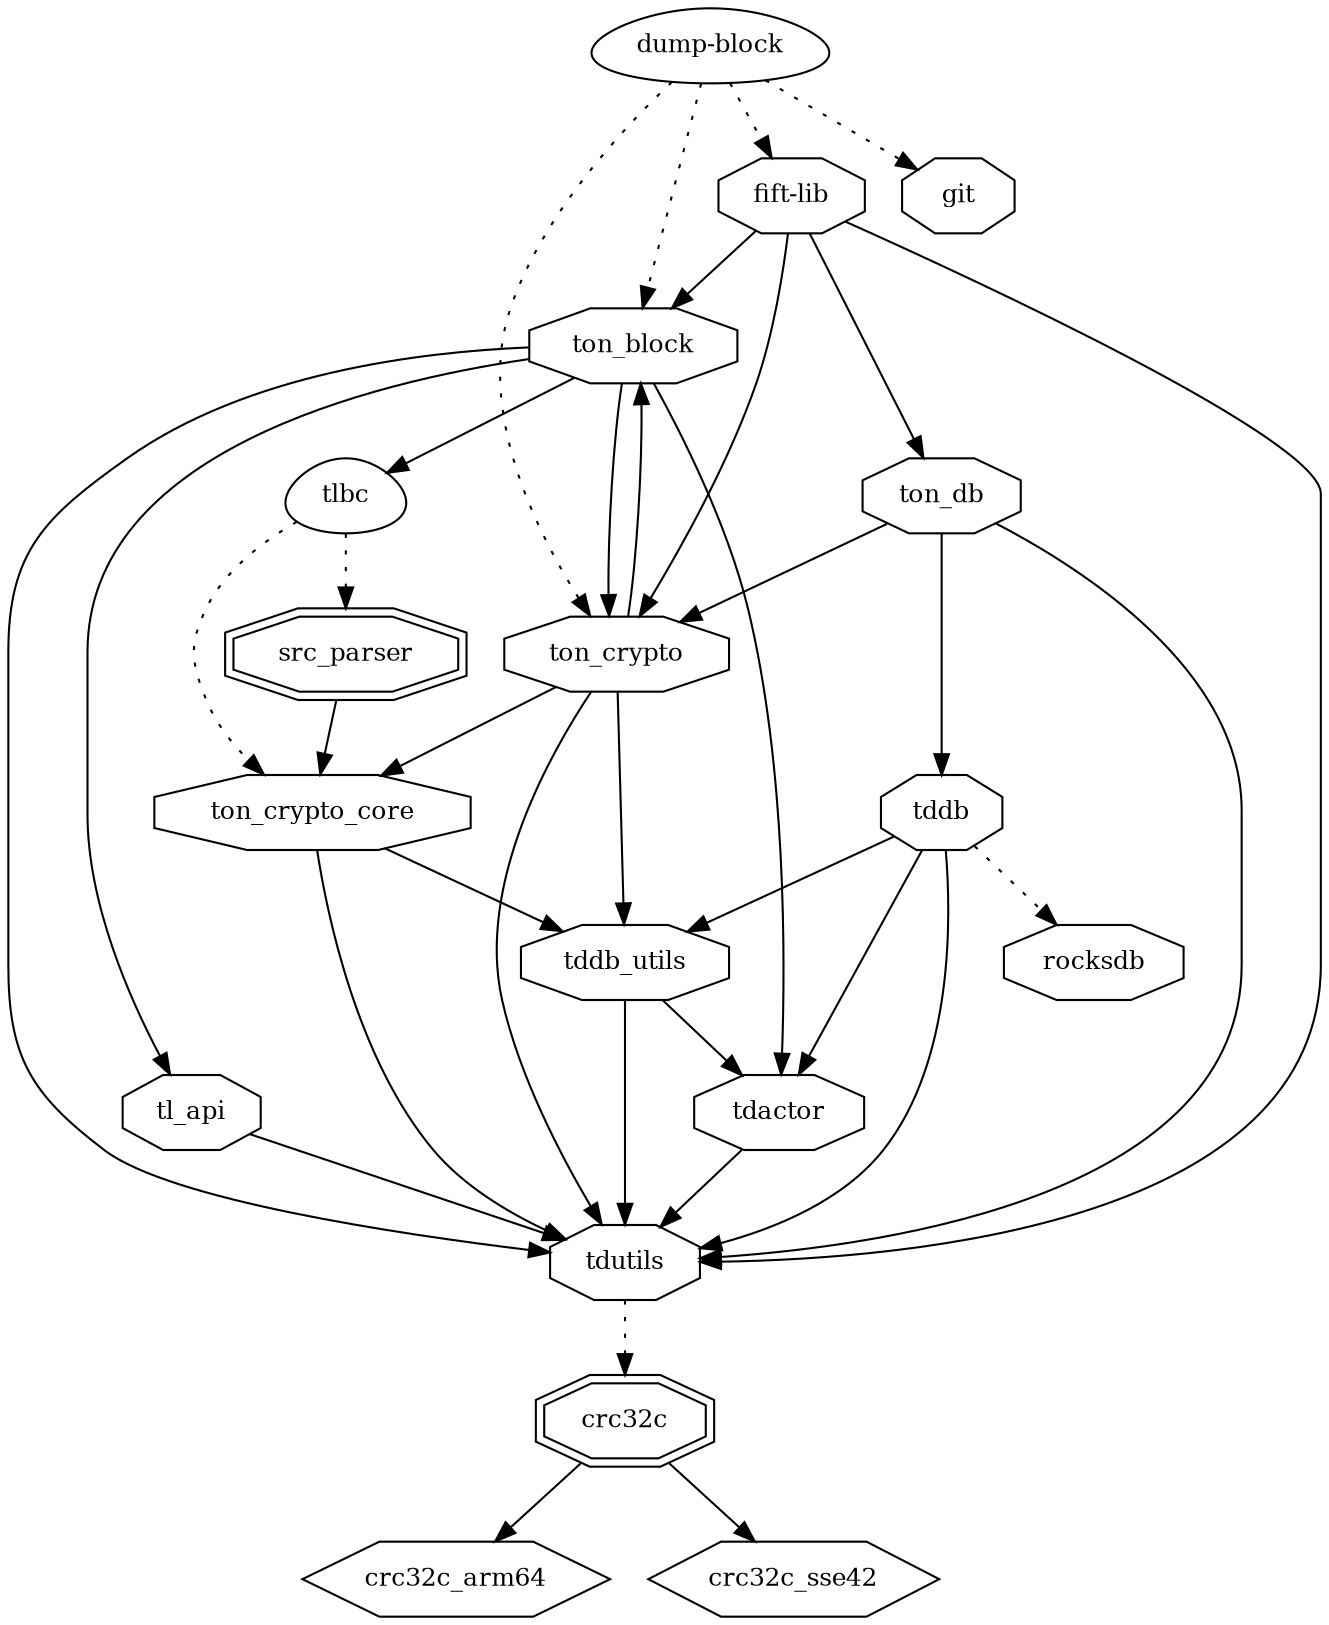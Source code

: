 digraph "dump-block" {
node [
  fontsize = "12"
];
    "node70" [ label = "dump-block", shape = egg ];
    "node24" [ label = "fift-lib", shape = octagon ];
    "node70" -> "node24" [ style = dotted ] // dump-block -> fift-lib
    "node5" [ label = "tdutils", shape = octagon ];
    "node24" -> "node5"  // fift-lib -> tdutils
    "node6" [ label = "crc32c", shape = doubleoctagon ];
    "node5" -> "node6" [ style = dotted ] // tdutils -> crc32c
    "node7" [ label = "crc32c_arm64", shape = hexagon ];
    "node6" -> "node7"  // crc32c -> crc32c_arm64
    "node8" [ label = "crc32c_sse42", shape = hexagon ];
    "node6" -> "node8"  // crc32c -> crc32c_sse42
    "node15" [ label = "ton_block", shape = octagon ];
    "node24" -> "node15"  // fift-lib -> ton_block
    "node4" [ label = "tdactor", shape = octagon ];
    "node15" -> "node4"  // ton_block -> tdactor
    "node5" [ label = "tdutils", shape = octagon ];
    "node4" -> "node5"  // tdactor -> tdutils
    "node5" [ label = "tdutils", shape = octagon ];
    "node15" -> "node5"  // ton_block -> tdutils
    "node10" [ label = "tl_api", shape = octagon ];
    "node15" -> "node10"  // ton_block -> tl_api
    "node5" [ label = "tdutils", shape = octagon ];
    "node10" -> "node5"  // tl_api -> tdutils
    "node16" [ label = "tlbc", shape = egg ];
    "node15" -> "node16"  // ton_block -> tlbc
    "node17" [ label = "src_parser", shape = doubleoctagon ];
    "node16" -> "node17" [ style = dotted ] // tlbc -> src_parser
    "node18" [ label = "ton_crypto_core", shape = octagon ];
    "node17" -> "node18"  // src_parser -> ton_crypto_core
    "node14" [ label = "tddb_utils", shape = octagon ];
    "node18" -> "node14"  // ton_crypto_core -> tddb_utils
    "node4" [ label = "tdactor", shape = octagon ];
    "node14" -> "node4"  // tddb_utils -> tdactor
    "node5" [ label = "tdutils", shape = octagon ];
    "node14" -> "node5"  // tddb_utils -> tdutils
    "node5" [ label = "tdutils", shape = octagon ];
    "node18" -> "node5"  // ton_crypto_core -> tdutils
    "node18" [ label = "ton_crypto_core", shape = octagon ];
    "node16" -> "node18" [ style = dotted ] // tlbc -> ton_crypto_core
    "node13" [ label = "ton_crypto", shape = octagon ];
    "node15" -> "node13"  // ton_block -> ton_crypto
    "node14" [ label = "tddb_utils", shape = octagon ];
    "node13" -> "node14"  // ton_crypto -> tddb_utils
    "node5" [ label = "tdutils", shape = octagon ];
    "node13" -> "node5"  // ton_crypto -> tdutils
    "node15" [ label = "ton_block", shape = octagon ];
    "node13" -> "node15"  // ton_crypto -> ton_block
    "node18" [ label = "ton_crypto_core", shape = octagon ];
    "node13" -> "node18"  // ton_crypto -> ton_crypto_core
    "node13" [ label = "ton_crypto", shape = octagon ];
    "node24" -> "node13"  // fift-lib -> ton_crypto
    "node25" [ label = "ton_db", shape = octagon ];
    "node24" -> "node25"  // fift-lib -> ton_db
    "node26" [ label = "tddb", shape = octagon ];
    "node25" -> "node26"  // ton_db -> tddb
    "node27" [ label = "rocksdb", shape = octagon ];
    "node26" -> "node27" [ style = dotted ] // tddb -> rocksdb
    "node4" [ label = "tdactor", shape = octagon ];
    "node26" -> "node4"  // tddb -> tdactor
    "node14" [ label = "tddb_utils", shape = octagon ];
    "node26" -> "node14"  // tddb -> tddb_utils
    "node5" [ label = "tdutils", shape = octagon ];
    "node26" -> "node5"  // tddb -> tdutils
    "node5" [ label = "tdutils", shape = octagon ];
    "node25" -> "node5"  // ton_db -> tdutils
    "node13" [ label = "ton_crypto", shape = octagon ];
    "node25" -> "node13"  // ton_db -> ton_crypto
    "node28" [ label = "git", shape = octagon ];
    "node70" -> "node28" [ style = dotted ] // dump-block -> git
    "node15" [ label = "ton_block", shape = octagon ];
    "node70" -> "node15" [ style = dotted ] // dump-block -> ton_block
    "node13" [ label = "ton_crypto", shape = octagon ];
    "node70" -> "node13" [ style = dotted ] // dump-block -> ton_crypto
}
